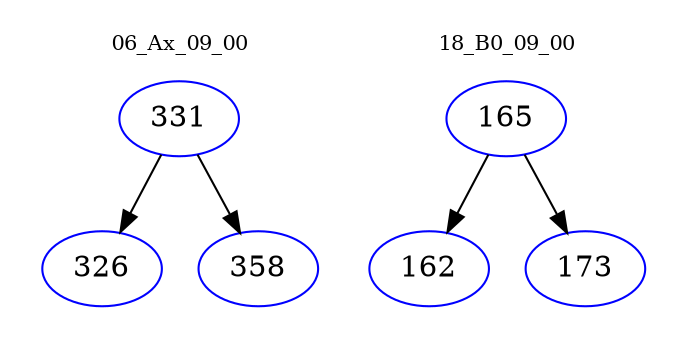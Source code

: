 digraph{
subgraph cluster_0 {
color = white
label = "06_Ax_09_00";
fontsize=10;
T0_331 [label="331", color="blue"]
T0_331 -> T0_326 [color="black"]
T0_326 [label="326", color="blue"]
T0_331 -> T0_358 [color="black"]
T0_358 [label="358", color="blue"]
}
subgraph cluster_1 {
color = white
label = "18_B0_09_00";
fontsize=10;
T1_165 [label="165", color="blue"]
T1_165 -> T1_162 [color="black"]
T1_162 [label="162", color="blue"]
T1_165 -> T1_173 [color="black"]
T1_173 [label="173", color="blue"]
}
}
